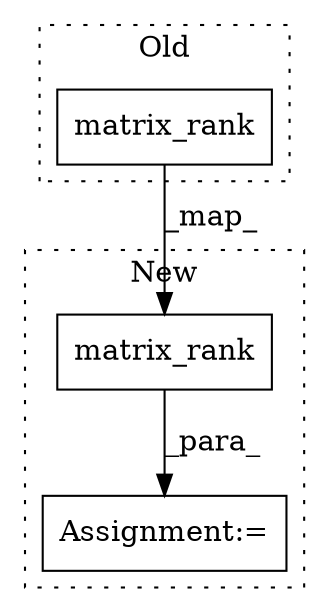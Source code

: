 digraph G {
subgraph cluster0 {
1 [label="matrix_rank" a="32" s="9612,9625" l="12,1" shape="box"];
label = "Old";
style="dotted";
}
subgraph cluster1 {
2 [label="matrix_rank" a="32" s="9637,9650" l="12,1" shape="box"];
3 [label="Assignment:=" a="7" s="9636" l="1" shape="box"];
label = "New";
style="dotted";
}
1 -> 2 [label="_map_"];
2 -> 3 [label="_para_"];
}
